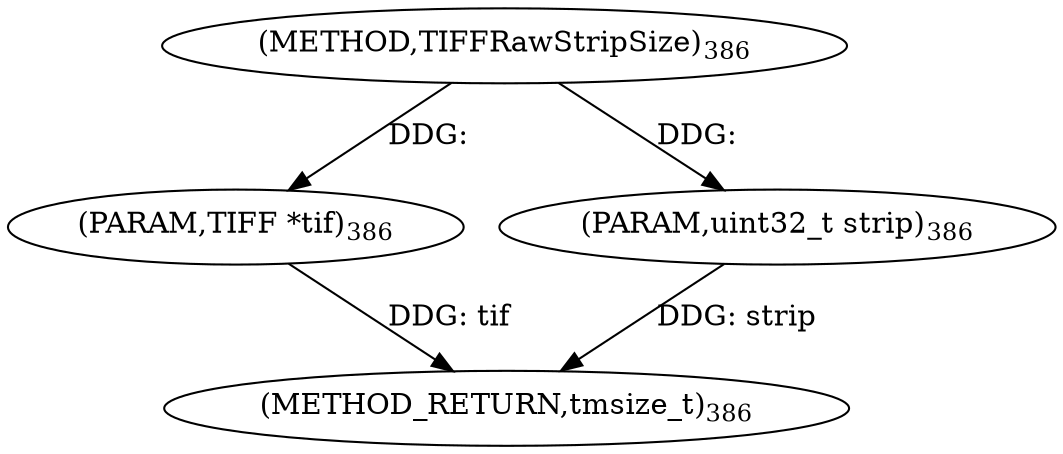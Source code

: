 digraph "TIFFRawStripSize" {  
"8596" [label = <(METHOD,TIFFRawStripSize)<SUB>386</SUB>> ]
"8599" [label = <(METHOD_RETURN,tmsize_t)<SUB>386</SUB>> ]
"8597" [label = <(PARAM,TIFF *tif)<SUB>386</SUB>> ]
"8598" [label = <(PARAM,uint32_t strip)<SUB>386</SUB>> ]
  "8597" -> "8599"  [ label = "DDG: tif"] 
  "8598" -> "8599"  [ label = "DDG: strip"] 
  "8596" -> "8597"  [ label = "DDG: "] 
  "8596" -> "8598"  [ label = "DDG: "] 
}
